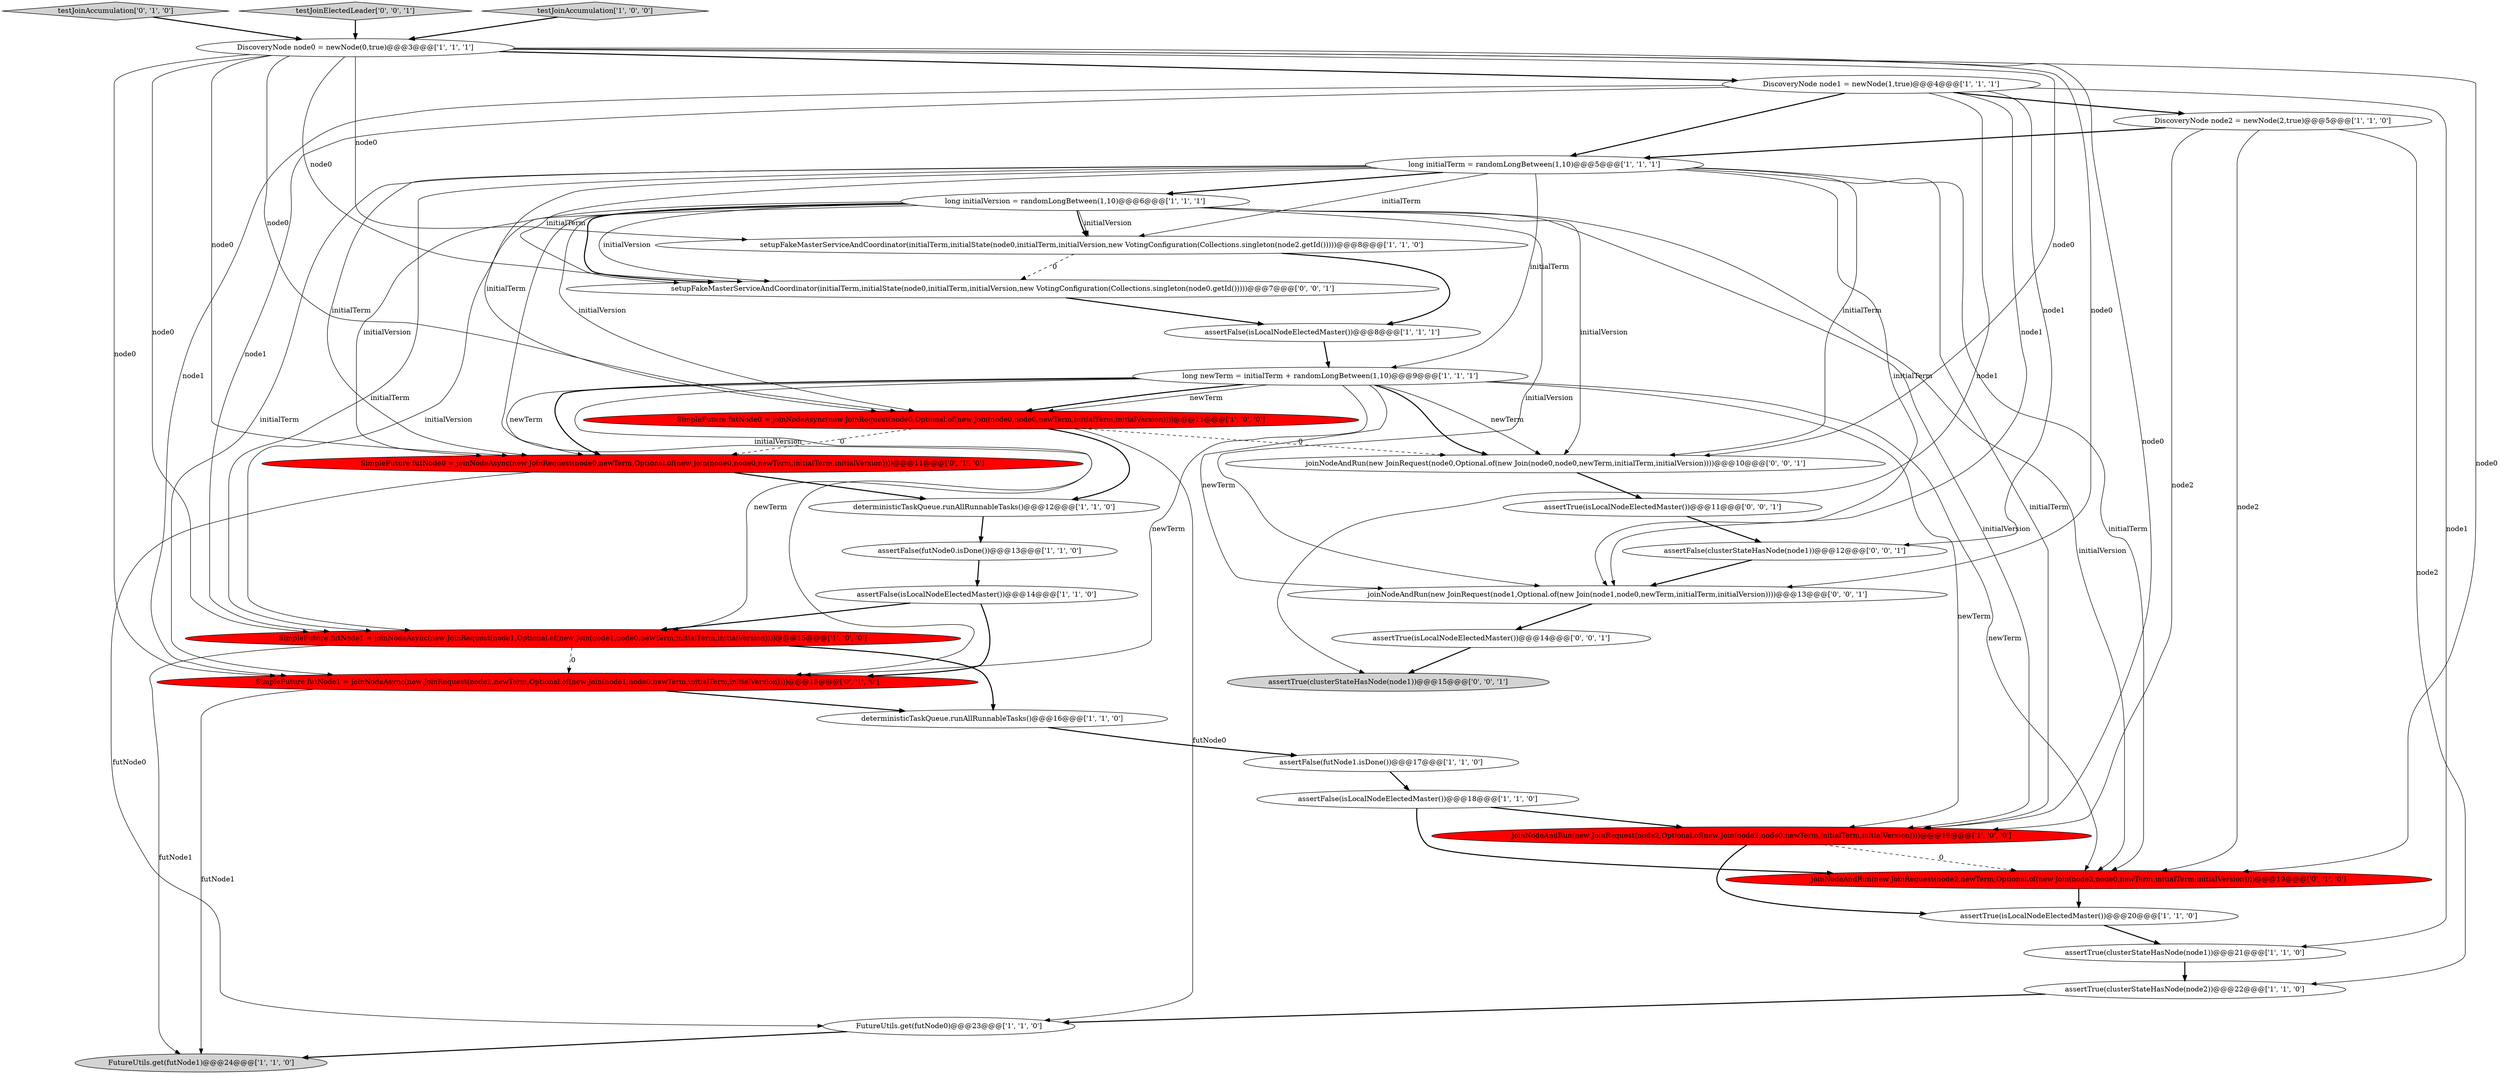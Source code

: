 digraph {
16 [style = filled, label = "assertFalse(futNode0.isDone())@@@13@@@['1', '1', '0']", fillcolor = white, shape = ellipse image = "AAA0AAABBB1BBB"];
20 [style = filled, label = "deterministicTaskQueue.runAllRunnableTasks()@@@12@@@['1', '1', '0']", fillcolor = white, shape = ellipse image = "AAA0AAABBB1BBB"];
33 [style = filled, label = "setupFakeMasterServiceAndCoordinator(initialTerm,initialState(node0,initialTerm,initialVersion,new VotingConfiguration(Collections.singleton(node0.getId()))))@@@7@@@['0', '0', '1']", fillcolor = white, shape = ellipse image = "AAA0AAABBB3BBB"];
32 [style = filled, label = "assertTrue(isLocalNodeElectedMaster())@@@11@@@['0', '0', '1']", fillcolor = white, shape = ellipse image = "AAA0AAABBB3BBB"];
5 [style = filled, label = "SimpleFuture futNode1 = joinNodeAsync(new JoinRequest(node1,Optional.of(new Join(node1,node0,newTerm,initialTerm,initialVersion))))@@@15@@@['1', '0', '0']", fillcolor = red, shape = ellipse image = "AAA1AAABBB1BBB"];
29 [style = filled, label = "joinNodeAndRun(new JoinRequest(node0,Optional.of(new Join(node0,node0,newTerm,initialTerm,initialVersion))))@@@10@@@['0', '0', '1']", fillcolor = white, shape = ellipse image = "AAA0AAABBB3BBB"];
1 [style = filled, label = "DiscoveryNode node0 = newNode(0,true)@@@3@@@['1', '1', '1']", fillcolor = white, shape = ellipse image = "AAA0AAABBB1BBB"];
26 [style = filled, label = "testJoinAccumulation['0', '1', '0']", fillcolor = lightgray, shape = diamond image = "AAA0AAABBB2BBB"];
10 [style = filled, label = "DiscoveryNode node1 = newNode(1,true)@@@4@@@['1', '1', '1']", fillcolor = white, shape = ellipse image = "AAA0AAABBB1BBB"];
18 [style = filled, label = "DiscoveryNode node2 = newNode(2,true)@@@5@@@['1', '1', '0']", fillcolor = white, shape = ellipse image = "AAA0AAABBB1BBB"];
4 [style = filled, label = "SimpleFuture futNode0 = joinNodeAsync(new JoinRequest(node0,Optional.of(new Join(node0,node0,newTerm,initialTerm,initialVersion))))@@@11@@@['1', '0', '0']", fillcolor = red, shape = ellipse image = "AAA1AAABBB1BBB"];
8 [style = filled, label = "assertTrue(isLocalNodeElectedMaster())@@@20@@@['1', '1', '0']", fillcolor = white, shape = ellipse image = "AAA0AAABBB1BBB"];
34 [style = filled, label = "testJoinElectedLeader['0', '0', '1']", fillcolor = lightgray, shape = diamond image = "AAA0AAABBB3BBB"];
22 [style = filled, label = "assertFalse(isLocalNodeElectedMaster())@@@14@@@['1', '1', '0']", fillcolor = white, shape = ellipse image = "AAA0AAABBB1BBB"];
7 [style = filled, label = "FutureUtils.get(futNode0)@@@23@@@['1', '1', '0']", fillcolor = white, shape = ellipse image = "AAA0AAABBB1BBB"];
30 [style = filled, label = "assertTrue(isLocalNodeElectedMaster())@@@14@@@['0', '0', '1']", fillcolor = white, shape = ellipse image = "AAA0AAABBB3BBB"];
11 [style = filled, label = "testJoinAccumulation['1', '0', '0']", fillcolor = lightgray, shape = diamond image = "AAA0AAABBB1BBB"];
6 [style = filled, label = "assertTrue(clusterStateHasNode(node1))@@@21@@@['1', '1', '0']", fillcolor = white, shape = ellipse image = "AAA0AAABBB1BBB"];
31 [style = filled, label = "assertTrue(clusterStateHasNode(node1))@@@15@@@['0', '0', '1']", fillcolor = lightgray, shape = ellipse image = "AAA0AAABBB3BBB"];
13 [style = filled, label = "assertFalse(isLocalNodeElectedMaster())@@@8@@@['1', '1', '1']", fillcolor = white, shape = ellipse image = "AAA0AAABBB1BBB"];
19 [style = filled, label = "long initialTerm = randomLongBetween(1,10)@@@5@@@['1', '1', '1']", fillcolor = white, shape = ellipse image = "AAA0AAABBB1BBB"];
0 [style = filled, label = "deterministicTaskQueue.runAllRunnableTasks()@@@16@@@['1', '1', '0']", fillcolor = white, shape = ellipse image = "AAA0AAABBB1BBB"];
15 [style = filled, label = "long initialVersion = randomLongBetween(1,10)@@@6@@@['1', '1', '1']", fillcolor = white, shape = ellipse image = "AAA0AAABBB1BBB"];
17 [style = filled, label = "joinNodeAndRun(new JoinRequest(node2,Optional.of(new Join(node2,node0,newTerm,initialTerm,initialVersion))))@@@19@@@['1', '0', '0']", fillcolor = red, shape = ellipse image = "AAA1AAABBB1BBB"];
21 [style = filled, label = "long newTerm = initialTerm + randomLongBetween(1,10)@@@9@@@['1', '1', '1']", fillcolor = white, shape = ellipse image = "AAA0AAABBB1BBB"];
24 [style = filled, label = "SimpleFuture futNode1 = joinNodeAsync(new JoinRequest(node1,newTerm,Optional.of(new Join(node1,node0,newTerm,initialTerm,initialVersion))))@@@15@@@['0', '1', '0']", fillcolor = red, shape = ellipse image = "AAA1AAABBB2BBB"];
3 [style = filled, label = "FutureUtils.get(futNode1)@@@24@@@['1', '1', '0']", fillcolor = lightgray, shape = ellipse image = "AAA0AAABBB1BBB"];
28 [style = filled, label = "joinNodeAndRun(new JoinRequest(node1,Optional.of(new Join(node1,node0,newTerm,initialTerm,initialVersion))))@@@13@@@['0', '0', '1']", fillcolor = white, shape = ellipse image = "AAA0AAABBB3BBB"];
23 [style = filled, label = "joinNodeAndRun(new JoinRequest(node2,newTerm,Optional.of(new Join(node2,node0,newTerm,initialTerm,initialVersion))))@@@19@@@['0', '1', '0']", fillcolor = red, shape = ellipse image = "AAA1AAABBB2BBB"];
2 [style = filled, label = "setupFakeMasterServiceAndCoordinator(initialTerm,initialState(node0,initialTerm,initialVersion,new VotingConfiguration(Collections.singleton(node2.getId()))))@@@8@@@['1', '1', '0']", fillcolor = white, shape = ellipse image = "AAA0AAABBB1BBB"];
12 [style = filled, label = "assertFalse(isLocalNodeElectedMaster())@@@18@@@['1', '1', '0']", fillcolor = white, shape = ellipse image = "AAA0AAABBB1BBB"];
27 [style = filled, label = "assertFalse(clusterStateHasNode(node1))@@@12@@@['0', '0', '1']", fillcolor = white, shape = ellipse image = "AAA0AAABBB3BBB"];
25 [style = filled, label = "SimpleFuture futNode0 = joinNodeAsync(new JoinRequest(node0,newTerm,Optional.of(new Join(node0,node0,newTerm,initialTerm,initialVersion))))@@@11@@@['0', '1', '0']", fillcolor = red, shape = ellipse image = "AAA1AAABBB2BBB"];
9 [style = filled, label = "assertTrue(clusterStateHasNode(node2))@@@22@@@['1', '1', '0']", fillcolor = white, shape = ellipse image = "AAA0AAABBB1BBB"];
14 [style = filled, label = "assertFalse(futNode1.isDone())@@@17@@@['1', '1', '0']", fillcolor = white, shape = ellipse image = "AAA0AAABBB1BBB"];
21->28 [style = solid, label="newTerm"];
15->17 [style = solid, label="initialVersion"];
10->19 [style = bold, label=""];
27->28 [style = bold, label=""];
5->24 [style = dashed, label="0"];
8->6 [style = bold, label=""];
15->4 [style = solid, label="initialVersion"];
9->7 [style = bold, label=""];
19->2 [style = solid, label="initialTerm"];
4->25 [style = dashed, label="0"];
21->17 [style = solid, label="newTerm"];
0->14 [style = bold, label=""];
10->27 [style = solid, label="node1"];
20->16 [style = bold, label=""];
10->31 [style = solid, label="node1"];
5->0 [style = bold, label=""];
10->5 [style = solid, label="node1"];
10->6 [style = solid, label="node1"];
19->25 [style = solid, label="initialTerm"];
19->15 [style = bold, label=""];
19->4 [style = solid, label="initialTerm"];
1->23 [style = solid, label="node0"];
28->30 [style = bold, label=""];
19->28 [style = solid, label="initialTerm"];
24->0 [style = bold, label=""];
26->1 [style = bold, label=""];
1->4 [style = solid, label="node0"];
18->19 [style = bold, label=""];
1->25 [style = solid, label="node0"];
21->25 [style = solid, label="newTerm"];
21->25 [style = bold, label=""];
23->8 [style = bold, label=""];
33->13 [style = bold, label=""];
22->5 [style = bold, label=""];
24->3 [style = solid, label="futNode1"];
15->25 [style = solid, label="initialVersion"];
21->29 [style = bold, label=""];
29->32 [style = bold, label=""];
18->23 [style = solid, label="node2"];
19->23 [style = solid, label="initialTerm"];
15->2 [style = solid, label="initialVersion"];
2->33 [style = dashed, label="0"];
17->23 [style = dashed, label="0"];
21->23 [style = solid, label="newTerm"];
15->33 [style = bold, label=""];
21->4 [style = bold, label=""];
17->8 [style = bold, label=""];
10->18 [style = bold, label=""];
4->7 [style = solid, label="futNode0"];
21->4 [style = solid, label="newTerm"];
1->2 [style = solid, label="node0"];
21->5 [style = solid, label="newTerm"];
19->24 [style = solid, label="initialTerm"];
19->5 [style = solid, label="initialTerm"];
1->28 [style = solid, label="node0"];
1->24 [style = solid, label="node0"];
12->17 [style = bold, label=""];
32->27 [style = bold, label=""];
19->33 [style = solid, label="initialTerm"];
25->20 [style = bold, label=""];
15->23 [style = solid, label="initialVersion"];
15->28 [style = solid, label="initialVersion"];
30->31 [style = bold, label=""];
4->20 [style = bold, label=""];
10->24 [style = solid, label="node1"];
19->21 [style = solid, label="initialTerm"];
15->33 [style = solid, label="initialVersion"];
10->28 [style = solid, label="node1"];
21->29 [style = solid, label="newTerm"];
15->29 [style = solid, label="initialVersion"];
18->9 [style = solid, label="node2"];
15->2 [style = bold, label=""];
5->3 [style = solid, label="futNode1"];
18->17 [style = solid, label="node2"];
11->1 [style = bold, label=""];
34->1 [style = bold, label=""];
25->7 [style = solid, label="futNode0"];
19->29 [style = solid, label="initialTerm"];
16->22 [style = bold, label=""];
7->3 [style = bold, label=""];
2->13 [style = bold, label=""];
1->5 [style = solid, label="node0"];
15->24 [style = solid, label="initialVersion"];
1->17 [style = solid, label="node0"];
14->12 [style = bold, label=""];
15->5 [style = solid, label="initialVersion"];
1->33 [style = solid, label="node0"];
12->23 [style = bold, label=""];
1->29 [style = solid, label="node0"];
22->24 [style = bold, label=""];
4->29 [style = dashed, label="0"];
6->9 [style = bold, label=""];
13->21 [style = bold, label=""];
1->10 [style = bold, label=""];
21->24 [style = solid, label="newTerm"];
19->17 [style = solid, label="initialTerm"];
}
